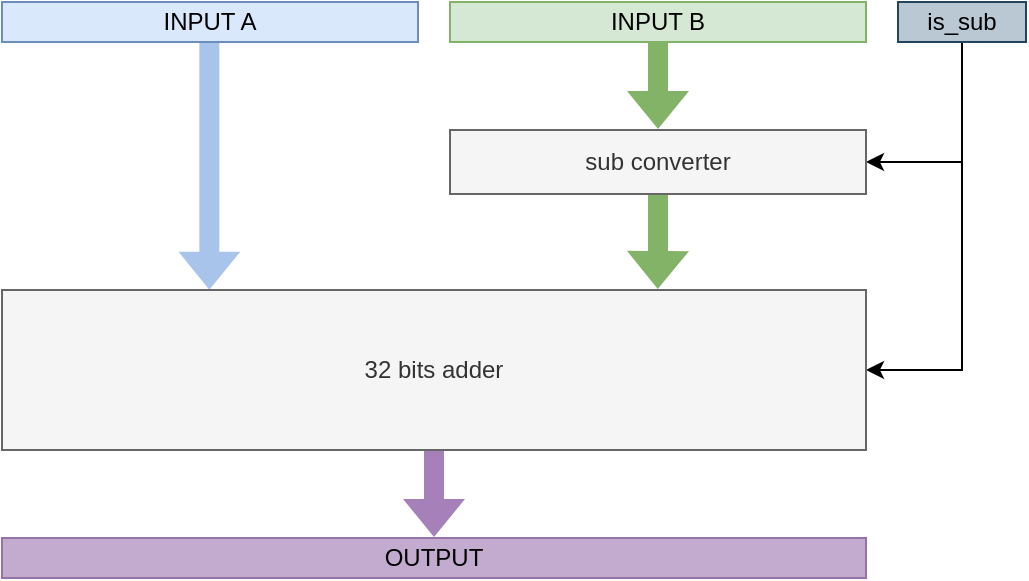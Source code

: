 <mxfile version="13.7.3" type="device"><diagram id="288mDTlNw8uHnEw4nwvR" name="Page-1"><mxGraphModel dx="434" dy="322" grid="1" gridSize="4" guides="1" tooltips="1" connect="1" arrows="1" fold="1" page="1" pageScale="1" pageWidth="1169" pageHeight="827" math="0" shadow="0"><root><mxCell id="0"/><mxCell id="1" parent="0"/><mxCell id="gzEsyTooefsNfWH2JhQa-4" style="edgeStyle=orthogonalEdgeStyle;rounded=0;orthogonalLoop=1;jettySize=auto;html=1;entryX=0.24;entryY=0.004;entryDx=0;entryDy=0;entryPerimeter=0;shape=flexArrow;fillColor=#A9C4EB;strokeColor=none;" parent="1" source="mZXQYy0Px1PwCzPv0Led-1" target="gzEsyTooefsNfWH2JhQa-2" edge="1"><mxGeometry relative="1" as="geometry"><Array as="points"><mxPoint x="216" y="52"/></Array></mxGeometry></mxCell><mxCell id="mZXQYy0Px1PwCzPv0Led-1" value="INPUT A" style="rounded=0;whiteSpace=wrap;html=1;fillColor=#dae8fc;strokeColor=#6c8ebf;" parent="1" vertex="1"><mxGeometry x="112" y="32" width="208" height="20" as="geometry"/></mxCell><mxCell id="gzEsyTooefsNfWH2JhQa-5" style="edgeStyle=orthogonalEdgeStyle;shape=flexArrow;rounded=0;orthogonalLoop=1;jettySize=auto;html=1;strokeColor=none;fillColor=#82B366;" parent="1" source="mZXQYy0Px1PwCzPv0Led-23" edge="1"><mxGeometry relative="1" as="geometry"><mxPoint x="440" y="96" as="targetPoint"/></mxGeometry></mxCell><mxCell id="mZXQYy0Px1PwCzPv0Led-23" value="INPUT B" style="rounded=0;whiteSpace=wrap;html=1;fillColor=#d5e8d4;strokeColor=#82b366;" parent="1" vertex="1"><mxGeometry x="336" y="32" width="208" height="20" as="geometry"/></mxCell><mxCell id="gzEsyTooefsNfWH2JhQa-3" style="edgeStyle=orthogonalEdgeStyle;rounded=0;orthogonalLoop=1;jettySize=auto;html=1;entryX=1;entryY=0.5;entryDx=0;entryDy=0;" parent="1" source="mZXQYy0Px1PwCzPv0Led-24" target="gzEsyTooefsNfWH2JhQa-2" edge="1"><mxGeometry relative="1" as="geometry"><Array as="points"><mxPoint x="592" y="216"/></Array></mxGeometry></mxCell><mxCell id="gzEsyTooefsNfWH2JhQa-8" style="edgeStyle=orthogonalEdgeStyle;rounded=0;orthogonalLoop=1;jettySize=auto;html=1;entryX=1;entryY=0.5;entryDx=0;entryDy=0;fillColor=#82B366;" parent="1" source="mZXQYy0Px1PwCzPv0Led-24" target="gzEsyTooefsNfWH2JhQa-6" edge="1"><mxGeometry relative="1" as="geometry"><Array as="points"><mxPoint x="592" y="112"/></Array></mxGeometry></mxCell><mxCell id="mZXQYy0Px1PwCzPv0Led-24" value="is_sub" style="rounded=0;whiteSpace=wrap;html=1;fillColor=#bac8d3;strokeColor=#23445d;" parent="1" vertex="1"><mxGeometry x="560" y="32" width="64" height="20" as="geometry"/></mxCell><mxCell id="mZXQYy0Px1PwCzPv0Led-1006" value="OUTPUT" style="rounded=0;whiteSpace=wrap;html=1;strokeColor=#9673a6;fillColor=#C3ABD0;" parent="1" vertex="1"><mxGeometry x="112" y="300" width="432" height="20" as="geometry"/></mxCell><mxCell id="gzEsyTooefsNfWH2JhQa-9" style="edgeStyle=orthogonalEdgeStyle;rounded=0;orthogonalLoop=1;jettySize=auto;html=1;entryX=0.5;entryY=0;entryDx=0;entryDy=0;shape=flexArrow;fillColor=#A680B8;strokeColor=none;" parent="1" source="gzEsyTooefsNfWH2JhQa-2" target="mZXQYy0Px1PwCzPv0Led-1006" edge="1"><mxGeometry relative="1" as="geometry"/></mxCell><mxCell id="gzEsyTooefsNfWH2JhQa-2" value="32 bits adder" style="rounded=0;whiteSpace=wrap;html=1;fillColor=#f5f5f5;strokeColor=#666666;fontColor=#333333;" parent="1" vertex="1"><mxGeometry x="112" y="176" width="432" height="80" as="geometry"/></mxCell><mxCell id="gzEsyTooefsNfWH2JhQa-7" style="edgeStyle=orthogonalEdgeStyle;shape=flexArrow;rounded=0;orthogonalLoop=1;jettySize=auto;html=1;entryX=0.759;entryY=0;entryDx=0;entryDy=0;entryPerimeter=0;strokeColor=none;fillColor=#82B366;" parent="1" source="gzEsyTooefsNfWH2JhQa-6" target="gzEsyTooefsNfWH2JhQa-2" edge="1"><mxGeometry relative="1" as="geometry"/></mxCell><mxCell id="gzEsyTooefsNfWH2JhQa-6" value="sub converter" style="rounded=0;whiteSpace=wrap;html=1;fillColor=#f5f5f5;strokeColor=#666666;fontColor=#333333;" parent="1" vertex="1"><mxGeometry x="336" y="96" width="208" height="32" as="geometry"/></mxCell></root></mxGraphModel></diagram></mxfile>